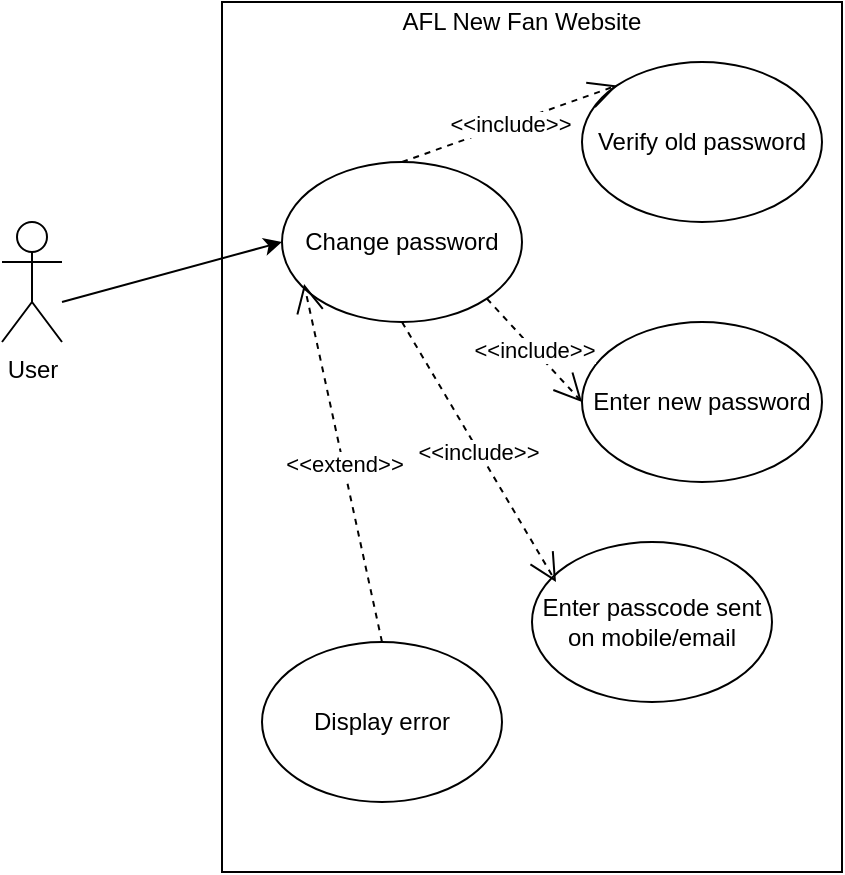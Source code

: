 <mxfile type="device" version="10.6.7"><diagram id="8Se3oINfAccP641KnrIJ" name="Page-1"><mxGraphModel shadow="0" math="0" pageHeight="1169" pageWidth="827" pageScale="1" page="1" fold="1" arrows="1" connect="1" tooltips="1" guides="1" gridSize="10" grid="1" dy="482" dx="840"><root><mxCell id="0"/><mxCell id="1" parent="0"/><mxCell id="_1cS3HRax96SotrZ8rzN-1" value="User" parent="1" vertex="1" style="shape=umlActor;verticalLabelPosition=bottom;labelBackgroundColor=#ffffff;verticalAlign=top;html=1;outlineConnect=0;"><mxGeometry as="geometry" height="60" width="30" y="320" x="120"/></mxCell><mxCell id="_1cS3HRax96SotrZ8rzN-5" value="" parent="1" vertex="1" style="rounded=0;whiteSpace=wrap;html=1;gradientColor=none;fillColor=none;"><mxGeometry as="geometry" height="435" width="310" y="210" x="230"/></mxCell><mxCell id="_1cS3HRax96SotrZ8rzN-6" value="Change password&lt;br&gt;" parent="1" vertex="1" style="ellipse;whiteSpace=wrap;html=1;"><mxGeometry as="geometry" height="80" width="120" y="290" x="260"/></mxCell><mxCell id="_1cS3HRax96SotrZ8rzN-13" value="" parent="1" style="endArrow=classic;html=1;entryX=0;entryY=0.5;entryDx=0;entryDy=0;" target="_1cS3HRax96SotrZ8rzN-6" edge="1"><mxGeometry as="geometry" height="50" width="50" relative="1"><mxPoint as="sourcePoint" y="360" x="150"/><mxPoint as="targetPoint" y="320" x="230"/></mxGeometry></mxCell><mxCell id="JvtCWWR8DEYq4dEGuOxk-1" value="Verify old password&lt;br&gt;" parent="1" vertex="1" style="ellipse;whiteSpace=wrap;html=1;"><mxGeometry as="geometry" height="80" width="120" y="240" x="410"/></mxCell><mxCell id="JvtCWWR8DEYq4dEGuOxk-2" value="Enter new password&lt;br&gt;" parent="1" vertex="1" style="ellipse;whiteSpace=wrap;html=1;"><mxGeometry as="geometry" height="80" width="120" y="370" x="410"/></mxCell><mxCell id="JvtCWWR8DEYq4dEGuOxk-3" value="&amp;lt;&amp;lt;include&amp;gt;&amp;gt;&lt;br&gt;" parent="1" style="endArrow=open;endSize=12;dashed=1;html=1;exitX=0.5;exitY=0;exitDx=0;exitDy=0;entryX=0;entryY=0;entryDx=0;entryDy=0;" target="JvtCWWR8DEYq4dEGuOxk-1" edge="1" source="_1cS3HRax96SotrZ8rzN-6"><mxGeometry as="geometry" width="160" relative="1"><mxPoint as="sourcePoint" y="670" x="120"/><mxPoint as="targetPoint" y="670" x="280"/></mxGeometry></mxCell><mxCell id="JvtCWWR8DEYq4dEGuOxk-6" value="&amp;lt;&amp;lt;include&amp;gt;&amp;gt;&lt;br&gt;" parent="1" style="endArrow=open;endSize=12;dashed=1;html=1;exitX=1;exitY=1;exitDx=0;exitDy=0;entryX=0;entryY=0.5;entryDx=0;entryDy=0;" target="JvtCWWR8DEYq4dEGuOxk-2" edge="1" source="_1cS3HRax96SotrZ8rzN-6"><mxGeometry as="geometry" width="160" relative="1"><mxPoint as="sourcePoint" y="444.5" x="220"/><mxPoint as="targetPoint" y="444.5" x="380"/><Array as="points"/></mxGeometry></mxCell><mxCell id="JvtCWWR8DEYq4dEGuOxk-7" value="Enter passcode sent on mobile/email&lt;br&gt;" parent="1" vertex="1" style="ellipse;whiteSpace=wrap;html=1;"><mxGeometry as="geometry" height="80" width="120" y="480" x="385"/></mxCell><mxCell id="JvtCWWR8DEYq4dEGuOxk-8" value="&amp;lt;&amp;lt;extend&amp;gt;&amp;gt;&lt;br&gt;" parent="1" style="endArrow=open;endSize=12;dashed=1;html=1;entryX=0.092;entryY=0.763;entryDx=0;entryDy=0;entryPerimeter=0;exitX=0.5;exitY=0;exitDx=0;exitDy=0;" target="_1cS3HRax96SotrZ8rzN-6" edge="1" source="JvtCWWR8DEYq4dEGuOxk-11"><mxGeometry as="geometry" width="160" relative="1"><mxPoint as="sourcePoint" y="550" x="300"/><mxPoint as="targetPoint" y="520" x="215"/><Array as="points"/></mxGeometry></mxCell><mxCell id="JvtCWWR8DEYq4dEGuOxk-11" value="Display error&lt;br&gt;" parent="1" vertex="1" style="ellipse;whiteSpace=wrap;html=1;"><mxGeometry as="geometry" height="80" width="120" y="530" x="250"/></mxCell><mxCell id="JvtCWWR8DEYq4dEGuOxk-13" value="&amp;lt;&amp;lt;include&amp;gt;&amp;gt;&lt;br&gt;" parent="1" style="endArrow=open;endSize=12;dashed=1;html=1;exitX=0.5;exitY=1;exitDx=0;exitDy=0;" edge="1" source="_1cS3HRax96SotrZ8rzN-6"><mxGeometry as="geometry" width="160" relative="1"><mxPoint as="sourcePoint" y="368" x="372"/><mxPoint as="targetPoint" y="500" x="397"/><Array as="points"/></mxGeometry></mxCell><mxCell id="JvtCWWR8DEYq4dEGuOxk-14" value="AFL New Fan Website&lt;br&gt;" parent="1" vertex="1" style="text;html=1;strokeColor=none;fillColor=none;align=center;verticalAlign=middle;whiteSpace=wrap;rounded=0;"><mxGeometry as="geometry" height="20" width="200" y="210" x="280"/></mxCell></root></mxGraphModel></diagram></mxfile>
